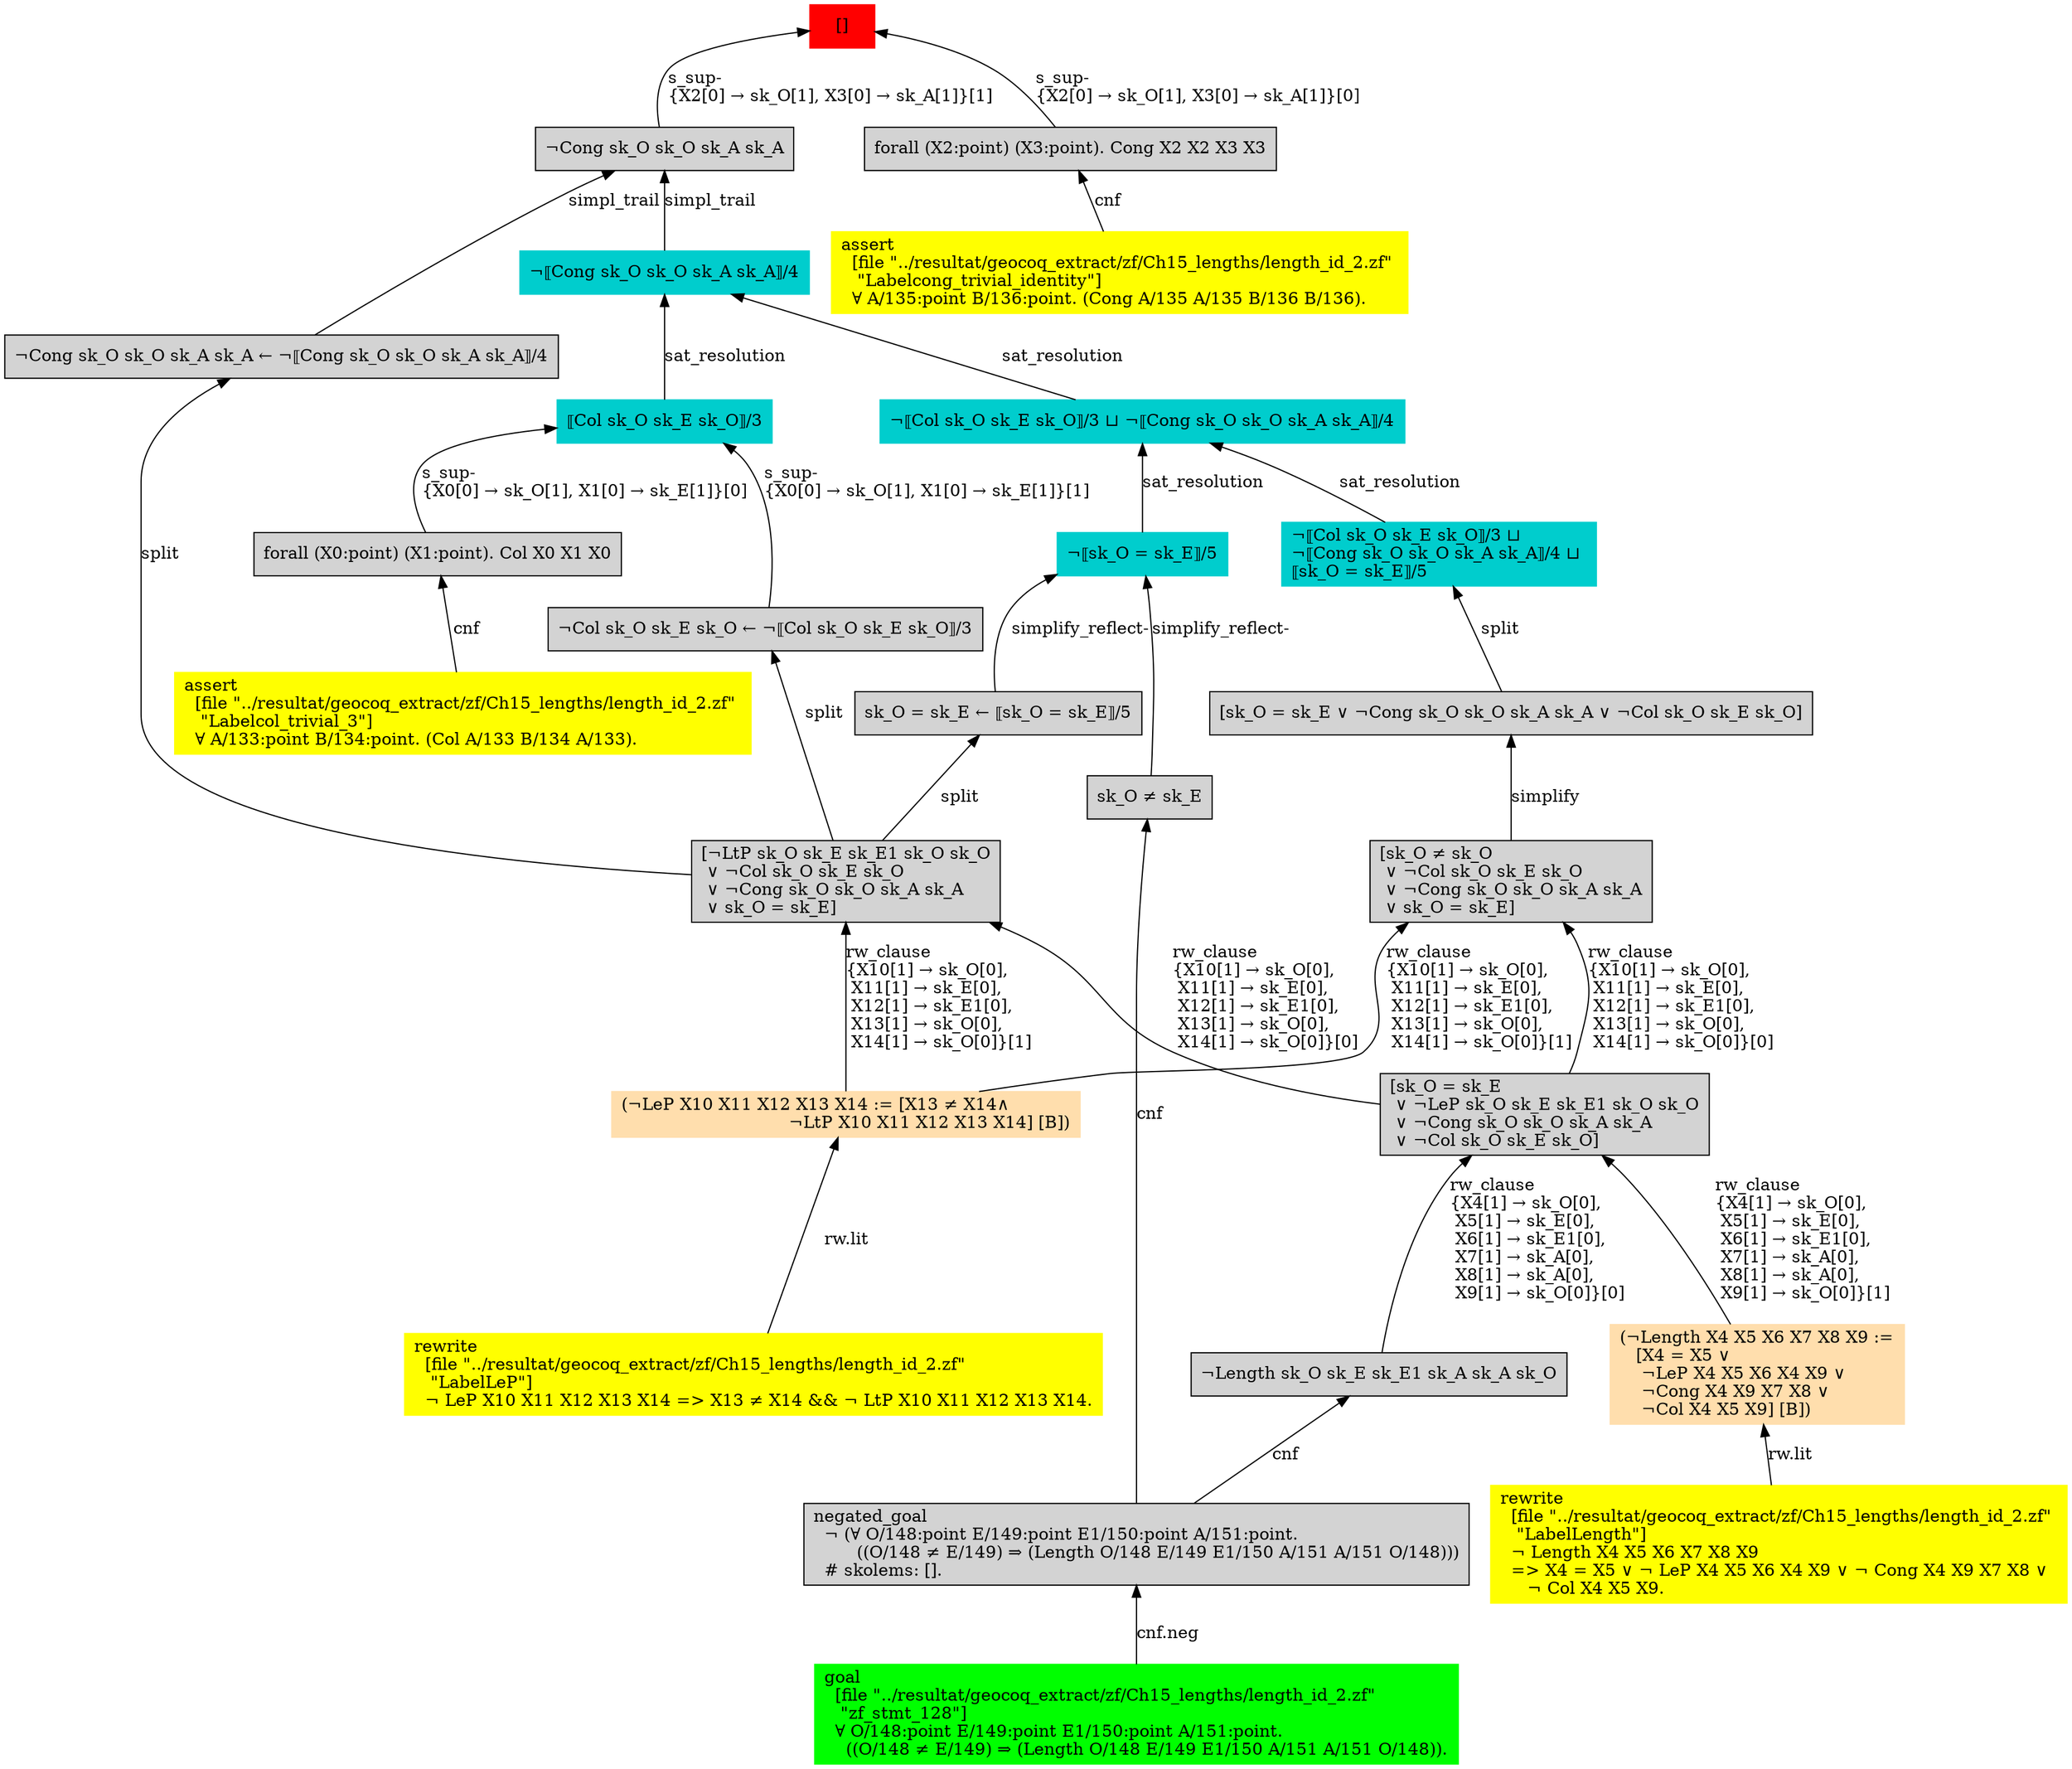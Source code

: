 digraph "unsat_graph" {
  vertex_0 [color=red, label="[]", shape=box, style=filled];
  vertex_0 -> vertex_1 [label="s_sup-\l\{X2[0] → sk_O[1], X3[0] → sk_A[1]\}[1]\l", dir="back"];
  vertex_1 [shape=box, label="¬Cong sk_O sk_O sk_A sk_A\l", style=filled];
  vertex_1 -> vertex_2 [label="simpl_trail", dir="back"];
  vertex_2 [color=cyan3, shape=box, label="¬⟦Cong sk_O sk_O sk_A sk_A⟧/4\l", style=filled];
  vertex_2 -> vertex_3 [label="sat_resolution", dir="back"];
  vertex_3 [color=cyan3, shape=box, label="⟦Col sk_O sk_E sk_O⟧/3\l", style=filled];
  vertex_3 -> vertex_4 [label="s_sup-\l\{X0[0] → sk_O[1], X1[0] → sk_E[1]\}[1]\l", dir="back"];
  vertex_4 [shape=box, label="¬Col sk_O sk_E sk_O ← ¬⟦Col sk_O sk_E sk_O⟧/3\l", style=filled];
  vertex_4 -> vertex_5 [label="split", dir="back"];
  vertex_5 [shape=box, label="[¬LtP sk_O sk_E sk_E1 sk_O sk_O\l ∨ ¬Col sk_O sk_E sk_O\l ∨ ¬Cong sk_O sk_O sk_A sk_A\l ∨ sk_O = sk_E]\l", style=filled];
  vertex_5 -> vertex_6 [label="rw_clause\l\{X10[1] → sk_O[0], \l X11[1] → sk_E[0], \l X12[1] → sk_E1[0], \l X13[1] → sk_O[0], \l X14[1] → sk_O[0]\}[1]\l", dir="back"];
  vertex_6 [color=navajowhite, shape=box, label="(¬LeP X10 X11 X12 X13 X14 := [X13 ≠ X14∧\l                               ¬LtP X10 X11 X12 X13 X14] [B])\l", style=filled];
  vertex_6 -> vertex_7 [label="rw.lit", dir="back"];
  vertex_7 [color=yellow, shape=box, label="rewrite\l  [file \"../resultat/geocoq_extract/zf/Ch15_lengths/length_id_2.zf\" \l   \"LabelLeP\"]\l  ¬ LeP X10 X11 X12 X13 X14 =\> X13 ≠ X14 && ¬ LtP X10 X11 X12 X13 X14.\l", style=filled];
  vertex_5 -> vertex_8 [label="rw_clause\l\{X10[1] → sk_O[0], \l X11[1] → sk_E[0], \l X12[1] → sk_E1[0], \l X13[1] → sk_O[0], \l X14[1] → sk_O[0]\}[0]\l", dir="back"];
  vertex_8 [shape=box, label="[sk_O = sk_E\l ∨ ¬LeP sk_O sk_E sk_E1 sk_O sk_O\l ∨ ¬Cong sk_O sk_O sk_A sk_A\l ∨ ¬Col sk_O sk_E sk_O]\l", style=filled];
  vertex_8 -> vertex_9 [label="rw_clause\l\{X4[1] → sk_O[0], \l X5[1] → sk_E[0], \l X6[1] → sk_E1[0], \l X7[1] → sk_A[0], \l X8[1] → sk_A[0], \l X9[1] → sk_O[0]\}[1]\l", dir="back"];
  vertex_9 [color=navajowhite, shape=box, label="(¬Length X4 X5 X6 X7 X8 X9 :=\l   [X4 = X5 ∨ \l    ¬LeP X4 X5 X6 X4 X9 ∨ \l    ¬Cong X4 X9 X7 X8 ∨ \l    ¬Col X4 X5 X9] [B])\l", style=filled];
  vertex_9 -> vertex_10 [label="rw.lit", dir="back"];
  vertex_10 [color=yellow, shape=box, label="rewrite\l  [file \"../resultat/geocoq_extract/zf/Ch15_lengths/length_id_2.zf\" \l   \"LabelLength\"]\l  ¬ Length X4 X5 X6 X7 X8 X9\l  =\> X4 = X5 ∨ ¬ LeP X4 X5 X6 X4 X9 ∨ ¬ Cong X4 X9 X7 X8 ∨ \l     ¬ Col X4 X5 X9.\l", style=filled];
  vertex_8 -> vertex_11 [label="rw_clause\l\{X4[1] → sk_O[0], \l X5[1] → sk_E[0], \l X6[1] → sk_E1[0], \l X7[1] → sk_A[0], \l X8[1] → sk_A[0], \l X9[1] → sk_O[0]\}[0]\l", dir="back"];
  vertex_11 [shape=box, label="¬Length sk_O sk_E sk_E1 sk_A sk_A sk_O\l", style=filled];
  vertex_11 -> vertex_12 [label="cnf", dir="back"];
  vertex_12 [shape=box, label="negated_goal\l  ¬ (∀ O/148:point E/149:point E1/150:point A/151:point.\l        ((O/148 ≠ E/149) ⇒ (Length O/148 E/149 E1/150 A/151 A/151 O/148)))\l  # skolems: [].\l", style=filled];
  vertex_12 -> vertex_13 [label="cnf.neg", dir="back"];
  vertex_13 [color=green, shape=box, label="goal\l  [file \"../resultat/geocoq_extract/zf/Ch15_lengths/length_id_2.zf\" \l   \"zf_stmt_128\"]\l  ∀ O/148:point E/149:point E1/150:point A/151:point.\l    ((O/148 ≠ E/149) ⇒ (Length O/148 E/149 E1/150 A/151 A/151 O/148)).\l", style=filled];
  vertex_3 -> vertex_14 [label="s_sup-\l\{X0[0] → sk_O[1], X1[0] → sk_E[1]\}[0]\l", dir="back"];
  vertex_14 [shape=box, label="forall (X0:point) (X1:point). Col X0 X1 X0\l", style=filled];
  vertex_14 -> vertex_15 [label="cnf", dir="back"];
  vertex_15 [color=yellow, shape=box, label="assert\l  [file \"../resultat/geocoq_extract/zf/Ch15_lengths/length_id_2.zf\" \l   \"Labelcol_trivial_3\"]\l  ∀ A/133:point B/134:point. (Col A/133 B/134 A/133).\l", style=filled];
  vertex_2 -> vertex_16 [label="sat_resolution", dir="back"];
  vertex_16 [color=cyan3, shape=box, label="¬⟦Col sk_O sk_E sk_O⟧/3 ⊔ ¬⟦Cong sk_O sk_O sk_A sk_A⟧/4\l", style=filled];
  vertex_16 -> vertex_17 [label="sat_resolution", dir="back"];
  vertex_17 [color=cyan3, shape=box, label="¬⟦sk_O = sk_E⟧/5\l", style=filled];
  vertex_17 -> vertex_18 [label="simplify_reflect-", dir="back"];
  vertex_18 [shape=box, label="sk_O ≠ sk_E\l", style=filled];
  vertex_18 -> vertex_12 [label="cnf", dir="back"];
  vertex_17 -> vertex_19 [label="simplify_reflect-", dir="back"];
  vertex_19 [shape=box, label="sk_O = sk_E ← ⟦sk_O = sk_E⟧/5\l", style=filled];
  vertex_19 -> vertex_5 [label="split", dir="back"];
  vertex_16 -> vertex_20 [label="sat_resolution", dir="back"];
  vertex_20 [color=cyan3, shape=box, label="¬⟦Col sk_O sk_E sk_O⟧/3 ⊔ \l¬⟦Cong sk_O sk_O sk_A sk_A⟧/4 ⊔ \l⟦sk_O = sk_E⟧/5\l", style=filled];
  vertex_20 -> vertex_21 [label="split", dir="back"];
  vertex_21 [shape=box, label="[sk_O = sk_E ∨ ¬Cong sk_O sk_O sk_A sk_A ∨ ¬Col sk_O sk_E sk_O]\l", style=filled];
  vertex_21 -> vertex_22 [label="simplify", dir="back"];
  vertex_22 [shape=box, label="[sk_O ≠ sk_O\l ∨ ¬Col sk_O sk_E sk_O\l ∨ ¬Cong sk_O sk_O sk_A sk_A\l ∨ sk_O = sk_E]\l", style=filled];
  vertex_22 -> vertex_6 [label="rw_clause\l\{X10[1] → sk_O[0], \l X11[1] → sk_E[0], \l X12[1] → sk_E1[0], \l X13[1] → sk_O[0], \l X14[1] → sk_O[0]\}[1]\l", dir="back"];
  vertex_22 -> vertex_8 [label="rw_clause\l\{X10[1] → sk_O[0], \l X11[1] → sk_E[0], \l X12[1] → sk_E1[0], \l X13[1] → sk_O[0], \l X14[1] → sk_O[0]\}[0]\l", dir="back"];
  vertex_1 -> vertex_23 [label="simpl_trail", dir="back"];
  vertex_23 [shape=box, label="¬Cong sk_O sk_O sk_A sk_A ← ¬⟦Cong sk_O sk_O sk_A sk_A⟧/4\l", style=filled];
  vertex_23 -> vertex_5 [label="split", dir="back"];
  vertex_0 -> vertex_24 [label="s_sup-\l\{X2[0] → sk_O[1], X3[0] → sk_A[1]\}[0]\l", dir="back"];
  vertex_24 [shape=box, label="forall (X2:point) (X3:point). Cong X2 X2 X3 X3\l", style=filled];
  vertex_24 -> vertex_25 [label="cnf", dir="back"];
  vertex_25 [color=yellow, shape=box, label="assert\l  [file \"../resultat/geocoq_extract/zf/Ch15_lengths/length_id_2.zf\" \l   \"Labelcong_trivial_identity\"]\l  ∀ A/135:point B/136:point. (Cong A/135 A/135 B/136 B/136).\l", style=filled];
  }


